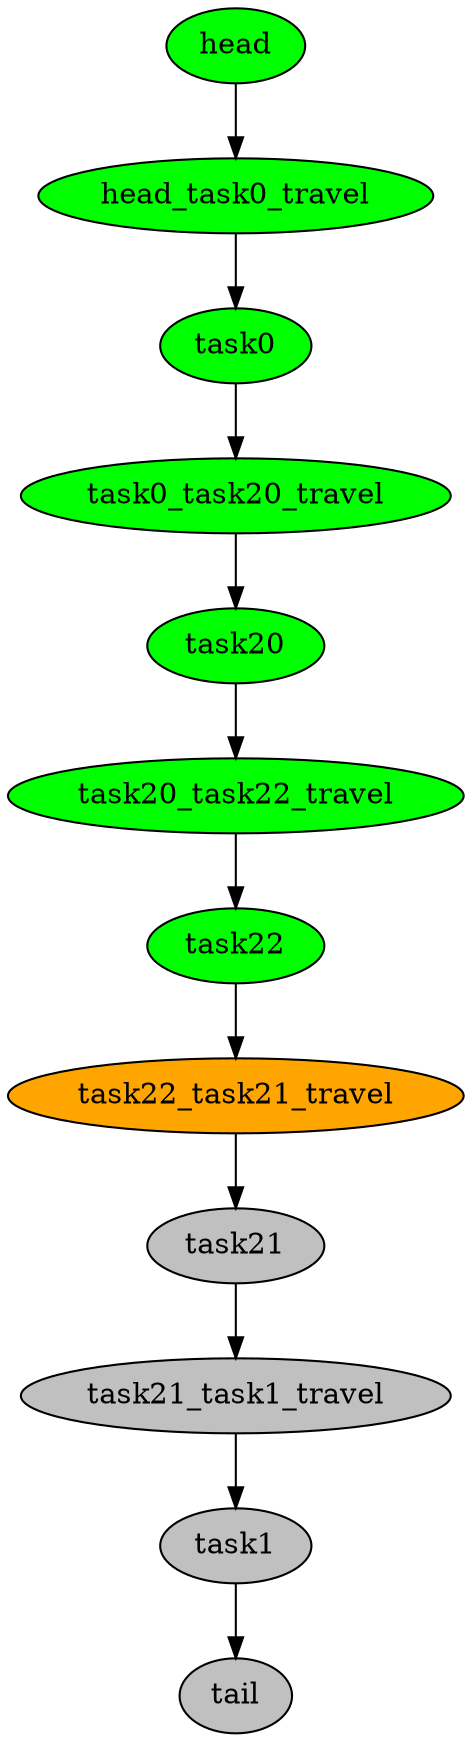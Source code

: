 digraph timeline {
head[label="head",style=filled,fillcolor=green,fontcolor=black];
head_task0_travel[label="head_task0_travel",style=filled,fillcolor=green,fontcolor=black];
task0[label="task0",style=filled,fillcolor=green,fontcolor=black];
task0_task20_travel[label="task0_task20_travel",style=filled,fillcolor=green,fontcolor=black];
task20[label="task20",style=filled,fillcolor=green,fontcolor=black];
task20_task22_travel[label="task20_task22_travel",style=filled,fillcolor=green,fontcolor=black];
task22[label="task22",style=filled,fillcolor=green,fontcolor=black];
task22_task21_travel[label="task22_task21_travel",style=filled,fillcolor=orange,fontcolor=black];
task21[label="task21",style=filled,fillcolor=gray,fontcolor=black];
task21_task1_travel[label="task21_task1_travel",style=filled,fillcolor=gray,fontcolor=black];
task1[label="task1",style=filled,fillcolor=gray,fontcolor=black];
tail[label="tail",style=filled,fillcolor=gray,fontcolor=black];
"head"->"head_task0_travel"[color=black];
"head_task0_travel"->"task0"[color=black];
"task0"->"task0_task20_travel"[color=black];
"task0_task20_travel"->"task20"[color=black];
"task20"->"task20_task22_travel"[color=black];
"task20_task22_travel"->"task22"[color=black];
"task22"->"task22_task21_travel"[color=black];
"task22_task21_travel"->"task21"[color=black];
"task21"->"task21_task1_travel"[color=black];
"task21_task1_travel"->"task1"[color=black];
"task1"->"tail"[color=black];
}
